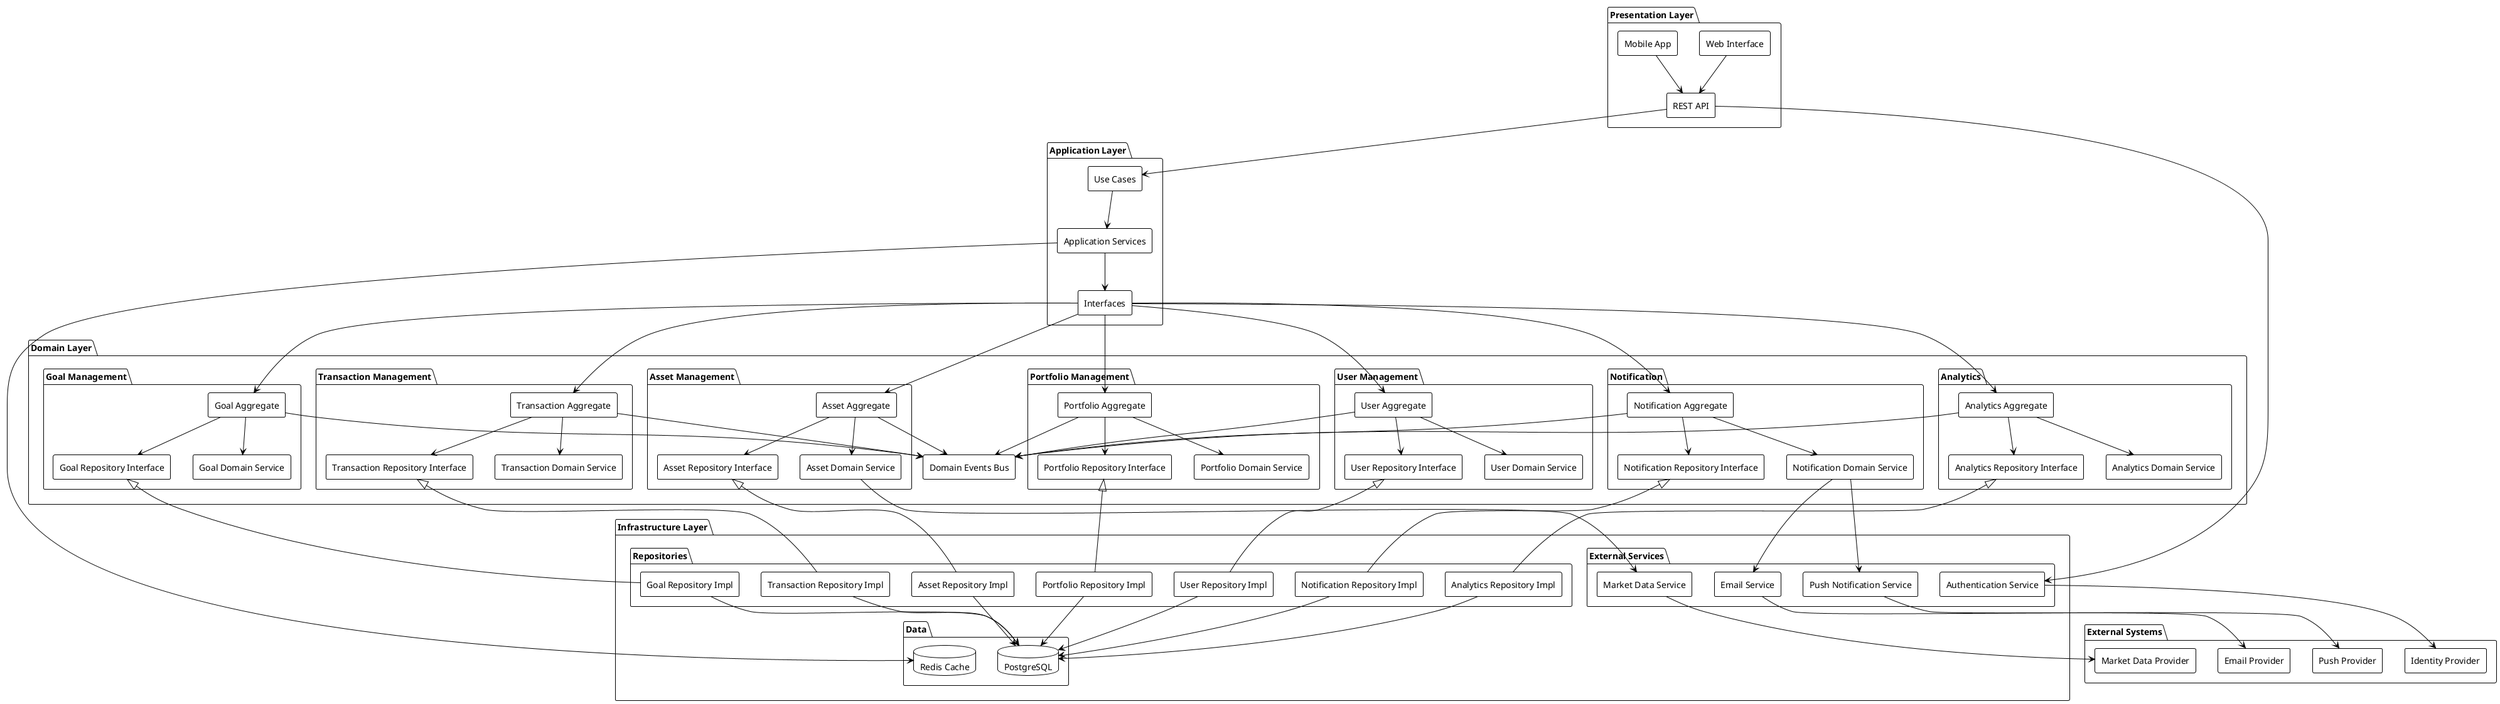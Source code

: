 @startuml Diagrama de ComponentBorderThickness
!theme plain
skinparam componentStyle rectangle

package "Presentation Layer" {
    [Web Interface] as WEB
    [Mobile App] as MOBILE
    [REST API] as API
}

package "Application Layer" {
    [Use Cases] as UC
    [Application Services] as AS
    [Interfaces] as INT
}

package "Domain Layer" {
    package "User Management" {
        [User Aggregate] as UA
        [User Repository Interface] as URI
        [User Domain Service] as UDS
    }
    
    package "Portfolio Management" {
        [Portfolio Aggregate] as PA
        [Portfolio Repository Interface] as PRI
        [Portfolio Domain Service] as PDS
    }
    
    package "Asset Management" {
        [Asset Aggregate] as AA
        [Asset Repository Interface] as ARI
        [Asset Domain Service] as ADS
    }
    
    package "Transaction Management" {
        [Transaction Aggregate] as TA
        [Transaction Repository Interface] as TRI
        [Transaction Domain Service] as TDS
    }
    
    package "Goal Management" {
        [Goal Aggregate] as GA
        [Goal Repository Interface] as GRI
        [Goal Domain Service] as GDS
    }
    
    package "Analytics" {
        [Analytics Aggregate] as ANA
        [Analytics Repository Interface] as ANRI
        [Analytics Domain Service] as ANDS
    }
    
    package "Notification" {
        [Notification Aggregate] as NA
        [Notification Repository Interface] as NRI
        [Notification Domain Service] as NDS
    }
    
    [Domain Events Bus] as DEB
}

package "Infrastructure Layer" {
    package "Repositories" {
        [User Repository Impl] as UR
        [Portfolio Repository Impl] as PR
        [Asset Repository Impl] as AR
        [Transaction Repository Impl] as TR
        [Goal Repository Impl] as GR
        [Analytics Repository Impl] as ANR
        [Notification Repository Impl] as NR
    }
    
    package "External Services" {
        [Market Data Service] as MDS
        [Email Service] as ES
        [Push Notification Service] as PNS
        [Authentication Service] as AUTHS
    }
    
    package "Data" {
        database "PostgreSQL" as DB
        database "Redis Cache" as CACHE
    }
}

package "External Systems" {
    [Market Data Provider] as MDP
    [Email Provider] as EP
    [Push Provider] as PP
    [Identity Provider] as IP
}

' Presentation Layer connections
WEB --> API
MOBILE --> API
API --> UC

' Application Layer connections
UC --> AS
AS --> INT

' Domain Layer connections
INT --> UA
INT --> PA
INT --> AA
INT --> TA
INT --> GA
INT --> ANA
INT --> NA

UA --> URI
PA --> PRI
AA --> ARI
TA --> TRI
GA --> GRI
ANA --> ANRI
NA --> NRI

UA --> DEB
PA --> DEB
AA --> DEB
TA --> DEB
GA --> DEB
ANA --> DEB
NA --> DEB

' Infrastructure Layer connections
URI <|-- UR
PRI <|-- PR
ARI <|-- AR
TRI <|-- TR
GRI <|-- GR
ANRI <|-- ANR
NRI <|-- NR

UR --> DB
PR --> DB
AR --> DB
TR --> DB
GR --> DB
ANR --> DB
NR --> DB

AS --> CACHE
ADS --> MDS
NDS --> ES
NDS --> PNS
API --> AUTHS

' External connections
MDS --> MDP
ES --> EP
PNS --> PP
AUTHS --> IP

' Domain Services
UA --> UDS
PA --> PDS
AA --> ADS
TA --> TDS
GA --> GDS
ANA --> ANDS
NA --> NDS

@enduml